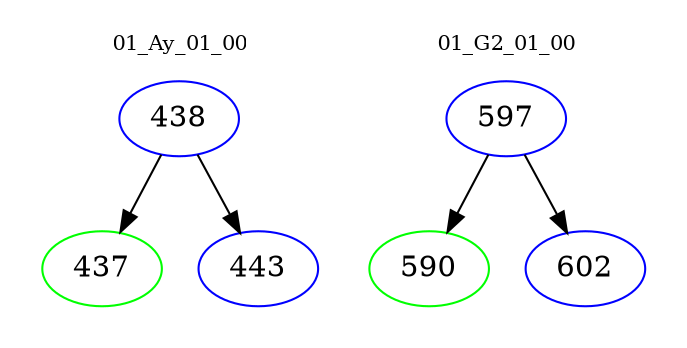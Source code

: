 digraph{
subgraph cluster_0 {
color = white
label = "01_Ay_01_00";
fontsize=10;
T0_438 [label="438", color="blue"]
T0_438 -> T0_437 [color="black"]
T0_437 [label="437", color="green"]
T0_438 -> T0_443 [color="black"]
T0_443 [label="443", color="blue"]
}
subgraph cluster_1 {
color = white
label = "01_G2_01_00";
fontsize=10;
T1_597 [label="597", color="blue"]
T1_597 -> T1_590 [color="black"]
T1_590 [label="590", color="green"]
T1_597 -> T1_602 [color="black"]
T1_602 [label="602", color="blue"]
}
}
